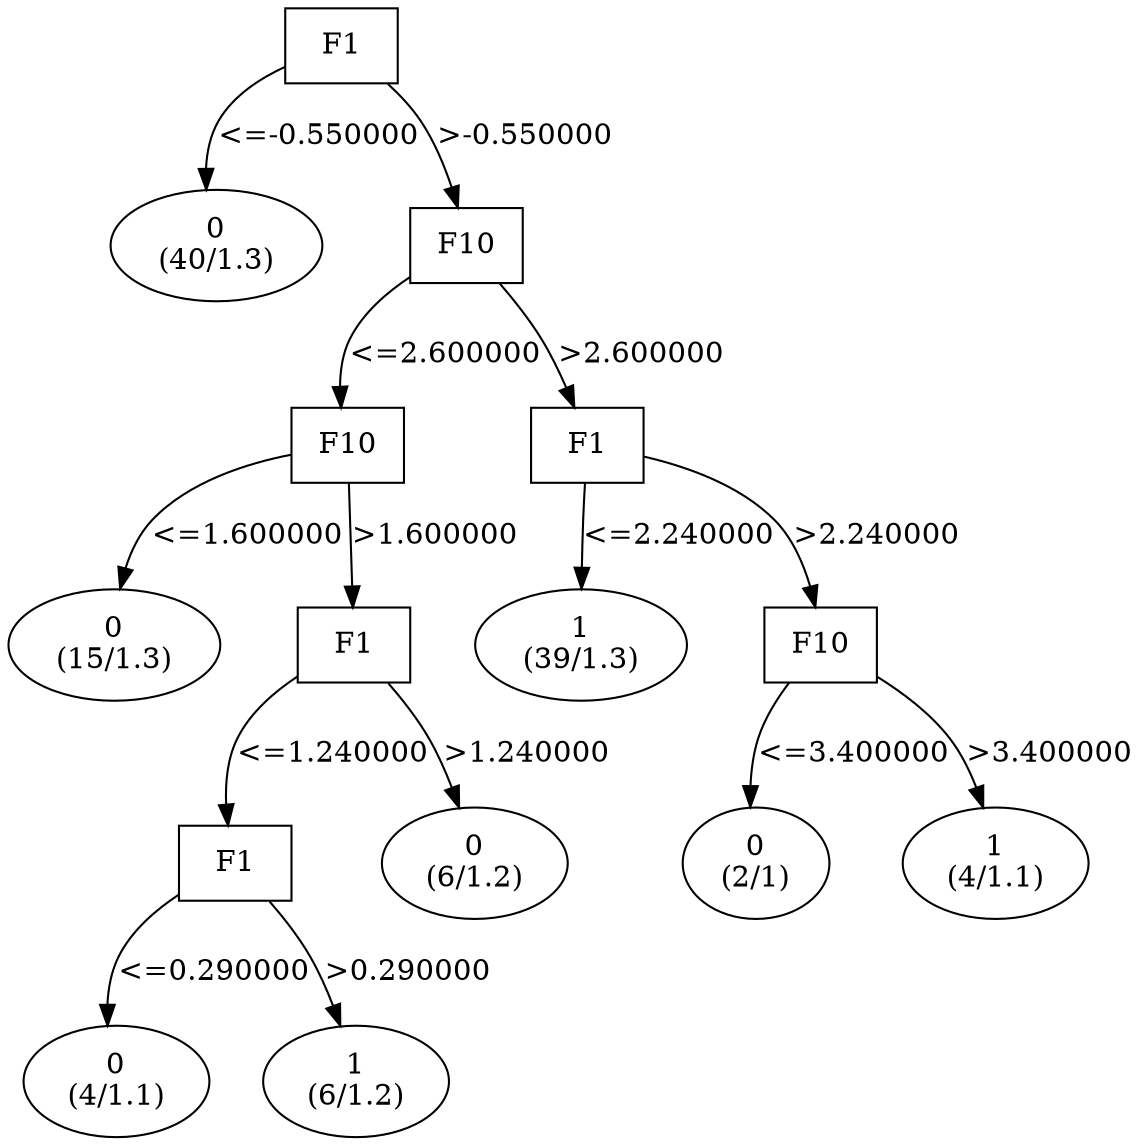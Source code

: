 digraph YaDT {
n0 [ shape=box, label="F1\n"]
n0 -> n1 [label="<=-0.550000"]
n1 [ shape=ellipse, label="0\n(40/1.3)"]
n0 -> n2 [label=">-0.550000"]
n2 [ shape=box, label="F10\n"]
n2 -> n3 [label="<=2.600000"]
n3 [ shape=box, label="F10\n"]
n3 -> n4 [label="<=1.600000"]
n4 [ shape=ellipse, label="0\n(15/1.3)"]
n3 -> n5 [label=">1.600000"]
n5 [ shape=box, label="F1\n"]
n5 -> n6 [label="<=1.240000"]
n6 [ shape=box, label="F1\n"]
n6 -> n7 [label="<=0.290000"]
n7 [ shape=ellipse, label="0\n(4/1.1)"]
n6 -> n8 [label=">0.290000"]
n8 [ shape=ellipse, label="1\n(6/1.2)"]
n5 -> n10 [label=">1.240000"]
n10 [ shape=ellipse, label="0\n(6/1.2)"]
n2 -> n13 [label=">2.600000"]
n13 [ shape=box, label="F1\n"]
n13 -> n14 [label="<=2.240000"]
n14 [ shape=ellipse, label="1\n(39/1.3)"]
n13 -> n15 [label=">2.240000"]
n15 [ shape=box, label="F10\n"]
n15 -> n16 [label="<=3.400000"]
n16 [ shape=ellipse, label="0\n(2/1)"]
n15 -> n17 [label=">3.400000"]
n17 [ shape=ellipse, label="1\n(4/1.1)"]
}
